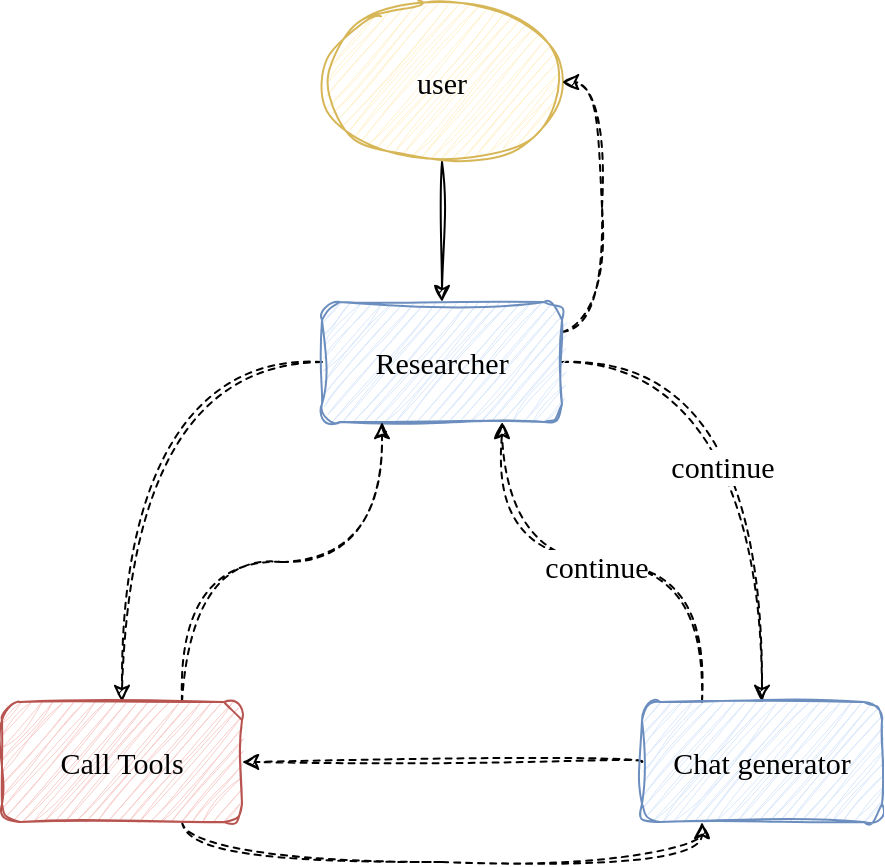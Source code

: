 <mxfile version="26.2.2">
  <diagram name="第 1 页" id="6fgP133uSVu6FE4KQnnV">
    <mxGraphModel dx="1236" dy="771" grid="1" gridSize="10" guides="1" tooltips="1" connect="1" arrows="1" fold="1" page="1" pageScale="1" pageWidth="827" pageHeight="1169" math="0" shadow="0">
      <root>
        <mxCell id="0" />
        <mxCell id="1" parent="0" />
        <mxCell id="4HEI8u6SiJJmMDaHa_lF-4" style="edgeStyle=orthogonalEdgeStyle;rounded=0;orthogonalLoop=1;jettySize=auto;html=1;curved=1;sketch=1;curveFitting=1;jiggle=2;" edge="1" parent="1" source="4HEI8u6SiJJmMDaHa_lF-1" target="4HEI8u6SiJJmMDaHa_lF-2">
          <mxGeometry relative="1" as="geometry">
            <Array as="points">
              <mxPoint x="300" y="190" />
              <mxPoint x="300" y="190" />
            </Array>
          </mxGeometry>
        </mxCell>
        <mxCell id="4HEI8u6SiJJmMDaHa_lF-1" value="user" style="ellipse;whiteSpace=wrap;html=1;fontFamily=Comic Sans MS;fontSize=15;sketch=1;curveFitting=1;jiggle=2;fillColor=#fff2cc;strokeColor=#d6b656;" vertex="1" parent="1">
          <mxGeometry x="240" y="80" width="120" height="80" as="geometry" />
        </mxCell>
        <mxCell id="4HEI8u6SiJJmMDaHa_lF-7" style="edgeStyle=orthogonalEdgeStyle;rounded=0;orthogonalLoop=1;jettySize=auto;html=1;curved=1;sketch=1;curveFitting=1;jiggle=2;dashed=1;" edge="1" parent="1" source="4HEI8u6SiJJmMDaHa_lF-2" target="4HEI8u6SiJJmMDaHa_lF-5">
          <mxGeometry relative="1" as="geometry" />
        </mxCell>
        <mxCell id="4HEI8u6SiJJmMDaHa_lF-9" style="edgeStyle=orthogonalEdgeStyle;rounded=0;orthogonalLoop=1;jettySize=auto;html=1;dashed=1;sketch=1;curveFitting=1;jiggle=2;curved=1;" edge="1" parent="1" source="4HEI8u6SiJJmMDaHa_lF-2" target="4HEI8u6SiJJmMDaHa_lF-3">
          <mxGeometry relative="1" as="geometry" />
        </mxCell>
        <mxCell id="4HEI8u6SiJJmMDaHa_lF-16" value="continue" style="edgeLabel;html=1;align=center;verticalAlign=middle;resizable=0;points=[];fontFamily=Comic Sans MS;fontSize=15;" vertex="1" connectable="0" parent="4HEI8u6SiJJmMDaHa_lF-9">
          <mxGeometry x="0.126" y="-20" relative="1" as="geometry">
            <mxPoint as="offset" />
          </mxGeometry>
        </mxCell>
        <mxCell id="4HEI8u6SiJJmMDaHa_lF-22" style="edgeStyle=orthogonalEdgeStyle;rounded=0;orthogonalLoop=1;jettySize=auto;html=1;exitX=1;exitY=0.25;exitDx=0;exitDy=0;entryX=1;entryY=0.5;entryDx=0;entryDy=0;sketch=1;curveFitting=1;jiggle=2;curved=1;dashed=1;" edge="1" parent="1" source="4HEI8u6SiJJmMDaHa_lF-2" target="4HEI8u6SiJJmMDaHa_lF-1">
          <mxGeometry relative="1" as="geometry" />
        </mxCell>
        <mxCell id="4HEI8u6SiJJmMDaHa_lF-2" value="Researcher" style="rounded=1;whiteSpace=wrap;html=1;fontFamily=Comic Sans MS;fontSize=15;sketch=1;curveFitting=1;jiggle=2;fillColor=#dae8fc;strokeColor=#6c8ebf;" vertex="1" parent="1">
          <mxGeometry x="240" y="230" width="120" height="60" as="geometry" />
        </mxCell>
        <mxCell id="4HEI8u6SiJJmMDaHa_lF-10" style="edgeStyle=orthogonalEdgeStyle;rounded=0;orthogonalLoop=1;jettySize=auto;html=1;exitX=0.25;exitY=0;exitDx=0;exitDy=0;entryX=0.75;entryY=1;entryDx=0;entryDy=0;curved=1;dashed=1;sketch=1;curveFitting=1;jiggle=2;" edge="1" parent="1" source="4HEI8u6SiJJmMDaHa_lF-3" target="4HEI8u6SiJJmMDaHa_lF-2">
          <mxGeometry relative="1" as="geometry" />
        </mxCell>
        <mxCell id="4HEI8u6SiJJmMDaHa_lF-15" value="&lt;font style=&quot;font-size: 15px;&quot;&gt;continue&lt;/font&gt;" style="edgeLabel;html=1;align=center;verticalAlign=middle;resizable=0;points=[];fontFamily=Comic Sans MS;" vertex="1" connectable="0" parent="4HEI8u6SiJJmMDaHa_lF-10">
          <mxGeometry x="0.025" y="2" relative="1" as="geometry">
            <mxPoint as="offset" />
          </mxGeometry>
        </mxCell>
        <mxCell id="4HEI8u6SiJJmMDaHa_lF-17" style="edgeStyle=orthogonalEdgeStyle;rounded=0;orthogonalLoop=1;jettySize=auto;html=1;entryX=1;entryY=0.5;entryDx=0;entryDy=0;dashed=1;sketch=1;curveFitting=1;jiggle=2;curved=1;" edge="1" parent="1" source="4HEI8u6SiJJmMDaHa_lF-3" target="4HEI8u6SiJJmMDaHa_lF-5">
          <mxGeometry relative="1" as="geometry" />
        </mxCell>
        <mxCell id="4HEI8u6SiJJmMDaHa_lF-3" value="Chat generator" style="rounded=1;whiteSpace=wrap;html=1;fontFamily=Comic Sans MS;fontSize=15;sketch=1;curveFitting=1;jiggle=2;fillColor=#dae8fc;strokeColor=#6c8ebf;" vertex="1" parent="1">
          <mxGeometry x="400" y="430" width="120" height="60" as="geometry" />
        </mxCell>
        <mxCell id="4HEI8u6SiJJmMDaHa_lF-8" style="edgeStyle=orthogonalEdgeStyle;rounded=0;orthogonalLoop=1;jettySize=auto;html=1;exitX=0.75;exitY=0;exitDx=0;exitDy=0;entryX=0.25;entryY=1;entryDx=0;entryDy=0;curved=1;sketch=1;curveFitting=1;jiggle=2;dashed=1;" edge="1" parent="1" source="4HEI8u6SiJJmMDaHa_lF-5" target="4HEI8u6SiJJmMDaHa_lF-2">
          <mxGeometry relative="1" as="geometry" />
        </mxCell>
        <mxCell id="4HEI8u6SiJJmMDaHa_lF-18" style="edgeStyle=orthogonalEdgeStyle;rounded=0;orthogonalLoop=1;jettySize=auto;html=1;exitX=0.75;exitY=1;exitDx=0;exitDy=0;entryX=0.25;entryY=1;entryDx=0;entryDy=0;dashed=1;sketch=1;curveFitting=1;jiggle=2;curved=1;" edge="1" parent="1" source="4HEI8u6SiJJmMDaHa_lF-5" target="4HEI8u6SiJJmMDaHa_lF-3">
          <mxGeometry relative="1" as="geometry" />
        </mxCell>
        <mxCell id="4HEI8u6SiJJmMDaHa_lF-5" value="Call Tools" style="rounded=1;whiteSpace=wrap;html=1;fontFamily=Comic Sans MS;fontSize=15;sketch=1;curveFitting=1;jiggle=2;fillColor=#f8cecc;strokeColor=#b85450;" vertex="1" parent="1">
          <mxGeometry x="80" y="430" width="120" height="60" as="geometry" />
        </mxCell>
      </root>
    </mxGraphModel>
  </diagram>
</mxfile>
